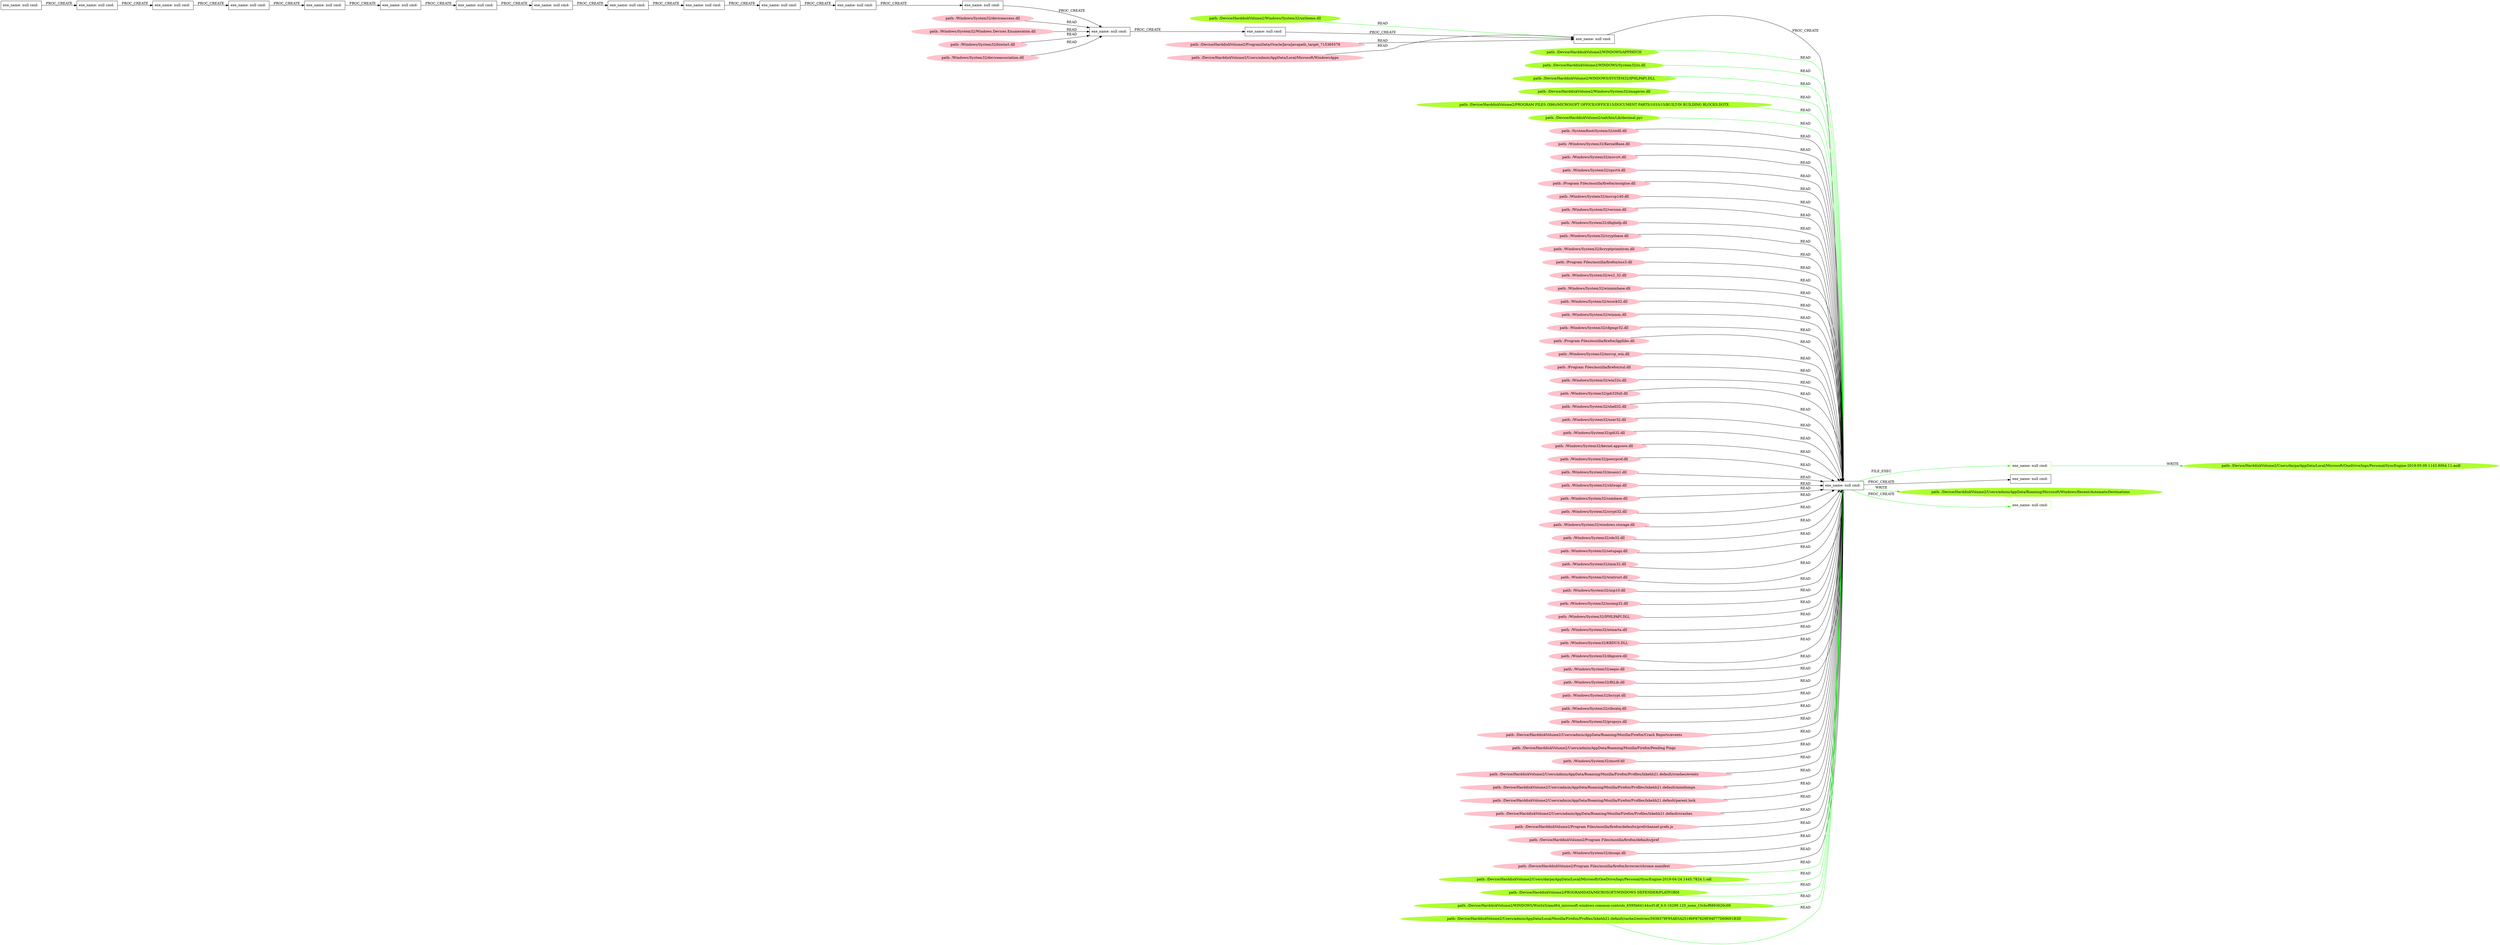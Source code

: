 digraph {
	rankdir=LR
	0 [label="exe_name: null cmd: " color=black shape=box style=solid]
	99 [label="exe_name: null cmd: " color=greenyellow shape=box style=solid]
	0 -> 99 [label=FILE_EXEC color=green]
	97 [label="path: /Device/HarddiskVolume2/Windows/System32/uxtheme.dll" color=greenyellow shape=oval style=filled]
	37 [label="exe_name: null cmd: " color=black shape=box style=solid]
	97 -> 37 [label=READ color=green]
	108 [label="path: /Device/HarddiskVolume2/WINDOWS/APPPATCH" color=greenyellow shape=oval style=filled]
	0 [label="exe_name: null cmd: " color=black shape=box style=solid]
	108 -> 0 [label=READ color=green]
	111 [label="path: /Device/HarddiskVolume2/WINDOWS/System32/ci.dll" color=greenyellow shape=oval style=filled]
	0 [label="exe_name: null cmd: " color=black shape=box style=solid]
	111 -> 0 [label=READ color=green]
	110 [label="path: /Device/HarddiskVolume2/WINDOWS/SYSTEM32/IPHLPAPI.DLL" color=greenyellow shape=oval style=filled]
	0 [label="exe_name: null cmd: " color=black shape=box style=solid]
	110 -> 0 [label=READ color=green]
	104 [label="path: /Device/HarddiskVolume2/Windows/System32/imageres.dll" color=greenyellow shape=oval style=filled]
	0 [label="exe_name: null cmd: " color=black shape=box style=solid]
	104 -> 0 [label=READ color=green]
	102 [label="path: /Device/HarddiskVolume2/PROGRAM FILES (X86)/MICROSOFT OFFICE/OFFICE15/DOCUMENT PARTS/1033/15/BUILT-IN BUILDING BLOCKS.DOTX" color=greenyellow shape=oval style=filled]
	0 [label="exe_name: null cmd: " color=black shape=box style=solid]
	102 -> 0 [label=READ color=green]
	112 [label="path: /Device/HarddiskVolume2/salt/bin/Lib/decimal.pyc" color=greenyellow shape=oval style=filled]
	0 [label="exe_name: null cmd: " color=black shape=box style=solid]
	112 -> 0 [label=READ color=green]
	83 [label="exe_name: null cmd: " color=black shape=box style=solid]
	80 [label="exe_name: null cmd: " color=black shape=box style=solid]
	83 -> 80 [label=PROC_CREATE color=black]
	80 [label="exe_name: null cmd: " color=black shape=box style=solid]
	78 [label="exe_name: null cmd: " color=black shape=box style=solid]
	80 -> 78 [label=PROC_CREATE color=black]
	78 [label="exe_name: null cmd: " color=black shape=box style=solid]
	76 [label="exe_name: null cmd: " color=black shape=box style=solid]
	78 -> 76 [label=PROC_CREATE color=black]
	76 [label="exe_name: null cmd: " color=black shape=box style=solid]
	75 [label="exe_name: null cmd: " color=black shape=box style=solid]
	76 -> 75 [label=PROC_CREATE color=black]
	75 [label="exe_name: null cmd: " color=black shape=box style=solid]
	62 [label="exe_name: null cmd: " color=black shape=box style=solid]
	75 -> 62 [label=PROC_CREATE color=black]
	62 [label="exe_name: null cmd: " color=black shape=box style=solid]
	60 [label="exe_name: null cmd: " color=black shape=box style=solid]
	62 -> 60 [label=PROC_CREATE color=black]
	60 [label="exe_name: null cmd: " color=black shape=box style=solid]
	58 [label="exe_name: null cmd: " color=black shape=box style=solid]
	60 -> 58 [label=PROC_CREATE color=black]
	58 [label="exe_name: null cmd: " color=black shape=box style=solid]
	56 [label="exe_name: null cmd: " color=black shape=box style=solid]
	58 -> 56 [label=PROC_CREATE color=black]
	56 [label="exe_name: null cmd: " color=black shape=box style=solid]
	55 [label="exe_name: null cmd: " color=black shape=box style=solid]
	56 -> 55 [label=PROC_CREATE color=black]
	55 [label="exe_name: null cmd: " color=black shape=box style=solid]
	39 [label="exe_name: null cmd: " color=black shape=box style=solid]
	55 -> 39 [label=PROC_CREATE color=black]
	39 [label="exe_name: null cmd: " color=black shape=box style=solid]
	36 [label="exe_name: null cmd: " color=black shape=box style=solid]
	39 -> 36 [label=PROC_CREATE color=black]
	36 [label="exe_name: null cmd: " color=black shape=box style=solid]
	11 [label="exe_name: null cmd: " color=black shape=box style=solid]
	36 -> 11 [label=PROC_CREATE color=black]
	11 [label="exe_name: null cmd: " color=black shape=box style=solid]
	9 [label="exe_name: null cmd: " color=black shape=box style=solid]
	11 -> 9 [label=PROC_CREATE color=black]
	32 [label="path: /Windows/System32/deviceaccess.dll" color=pink shape=oval style=filled]
	9 [label="exe_name: null cmd: " color=black shape=box style=solid]
	32 -> 9 [label=READ color=black]
	31 [label="path: /Windows/System32/Windows.Devices.Enumeration.dll" color=pink shape=oval style=filled]
	9 [label="exe_name: null cmd: " color=black shape=box style=solid]
	31 -> 9 [label=READ color=black]
	34 [label="path: /Windows/System32/biwinrt.dll" color=pink shape=oval style=filled]
	9 [label="exe_name: null cmd: " color=black shape=box style=solid]
	34 -> 9 [label=READ color=black]
	13 [label="path: /Windows/System32/deviceassociation.dll" color=pink shape=oval style=filled]
	9 [label="exe_name: null cmd: " color=black shape=box style=solid]
	13 -> 9 [label=READ color=black]
	9 [label="exe_name: null cmd: " color=black shape=box style=solid]
	85 [label="exe_name: null cmd: " color=black shape=box style=solid]
	9 -> 85 [label=PROC_CREATE color=black]
	85 [label="exe_name: null cmd: " color=black shape=box style=solid]
	37 [label="exe_name: null cmd: " color=black shape=box style=solid]
	85 -> 37 [label=PROC_CREATE color=black]
	6 [label="path: /Device/HarddiskVolume2/ProgramData/Oracle/Java/javapath_target_715365579" color=pink shape=oval style=filled]
	37 [label="exe_name: null cmd: " color=black shape=box style=solid]
	6 -> 37 [label=READ color=black]
	7 [label="path: /Device/HarddiskVolume2/Users/admin/AppData/Local/Microsoft/WindowsApps" color=pink shape=oval style=filled]
	37 [label="exe_name: null cmd: " color=black shape=box style=solid]
	7 -> 37 [label=READ color=black]
	37 [label="exe_name: null cmd: " color=black shape=box style=solid]
	0 [label="exe_name: null cmd: " color=black shape=box style=solid]
	37 -> 0 [label=PROC_CREATE color=black]
	93 [label="path: /SystemRoot/System32/ntdll.dll" color=pink shape=oval style=filled]
	0 [label="exe_name: null cmd: " color=black shape=box style=solid]
	93 -> 0 [label=READ color=black]
	94 [label="path: /Windows/System32/KernelBase.dll" color=pink shape=oval style=filled]
	0 [label="exe_name: null cmd: " color=black shape=box style=solid]
	94 -> 0 [label=READ color=black]
	48 [label="path: /Windows/System32/msvcrt.dll" color=pink shape=oval style=filled]
	0 [label="exe_name: null cmd: " color=black shape=box style=solid]
	48 -> 0 [label=READ color=black]
	21 [label="path: /Windows/System32/rpcrt4.dll" color=pink shape=oval style=filled]
	0 [label="exe_name: null cmd: " color=black shape=box style=solid]
	21 -> 0 [label=READ color=black]
	29 [label="path: /Program Files/mozilla/firefox/mozglue.dll" color=pink shape=oval style=filled]
	0 [label="exe_name: null cmd: " color=black shape=box style=solid]
	29 -> 0 [label=READ color=black]
	5 [label="path: /Windows/System32/msvcp140.dll" color=pink shape=oval style=filled]
	0 [label="exe_name: null cmd: " color=black shape=box style=solid]
	5 -> 0 [label=READ color=black]
	20 [label="path: /Windows/System32/version.dll" color=pink shape=oval style=filled]
	0 [label="exe_name: null cmd: " color=black shape=box style=solid]
	20 -> 0 [label=READ color=black]
	43 [label="path: /Windows/System32/dbghelp.dll" color=pink shape=oval style=filled]
	0 [label="exe_name: null cmd: " color=black shape=box style=solid]
	43 -> 0 [label=READ color=black]
	88 [label="path: /Windows/System32/cryptbase.dll" color=pink shape=oval style=filled]
	0 [label="exe_name: null cmd: " color=black shape=box style=solid]
	88 -> 0 [label=READ color=black]
	23 [label="path: /Windows/System32/bcryptprimitives.dll" color=pink shape=oval style=filled]
	0 [label="exe_name: null cmd: " color=black shape=box style=solid]
	23 -> 0 [label=READ color=black]
	64 [label="path: /Program Files/mozilla/firefox/nss3.dll" color=pink shape=oval style=filled]
	0 [label="exe_name: null cmd: " color=black shape=box style=solid]
	64 -> 0 [label=READ color=black]
	90 [label="path: /Windows/System32/ws2_32.dll" color=pink shape=oval style=filled]
	0 [label="exe_name: null cmd: " color=black shape=box style=solid]
	90 -> 0 [label=READ color=black]
	65 [label="path: /Windows/System32/winmmbase.dll" color=pink shape=oval style=filled]
	0 [label="exe_name: null cmd: " color=black shape=box style=solid]
	65 -> 0 [label=READ color=black]
	24 [label="path: /Windows/System32/wsock32.dll" color=pink shape=oval style=filled]
	0 [label="exe_name: null cmd: " color=black shape=box style=solid]
	24 -> 0 [label=READ color=black]
	28 [label="path: /Windows/System32/winmm.dll" color=pink shape=oval style=filled]
	0 [label="exe_name: null cmd: " color=black shape=box style=solid]
	28 -> 0 [label=READ color=black]
	27 [label="path: /Windows/System32/cfgmgr32.dll" color=pink shape=oval style=filled]
	0 [label="exe_name: null cmd: " color=black shape=box style=solid]
	27 -> 0 [label=READ color=black]
	45 [label="path: /Program Files/mozilla/firefox/lgpllibs.dll" color=pink shape=oval style=filled]
	0 [label="exe_name: null cmd: " color=black shape=box style=solid]
	45 -> 0 [label=READ color=black]
	46 [label="path: /Windows/System32/msvcp_win.dll" color=pink shape=oval style=filled]
	0 [label="exe_name: null cmd: " color=black shape=box style=solid]
	46 -> 0 [label=READ color=black]
	49 [label="path: /Program Files/mozilla/firefox/xul.dll" color=pink shape=oval style=filled]
	0 [label="exe_name: null cmd: " color=black shape=box style=solid]
	49 -> 0 [label=READ color=black]
	95 [label="path: /Windows/System32/win32u.dll" color=pink shape=oval style=filled]
	0 [label="exe_name: null cmd: " color=black shape=box style=solid]
	95 -> 0 [label=READ color=black]
	15 [label="path: /Windows/System32/gdi32full.dll" color=pink shape=oval style=filled]
	0 [label="exe_name: null cmd: " color=black shape=box style=solid]
	15 -> 0 [label=READ color=black]
	68 [label="path: /Windows/System32/shell32.dll" color=pink shape=oval style=filled]
	0 [label="exe_name: null cmd: " color=black shape=box style=solid]
	68 -> 0 [label=READ color=black]
	30 [label="path: /Windows/System32/user32.dll" color=pink shape=oval style=filled]
	0 [label="exe_name: null cmd: " color=black shape=box style=solid]
	30 -> 0 [label=READ color=black]
	79 [label="path: /Windows/System32/gdi32.dll" color=pink shape=oval style=filled]
	0 [label="exe_name: null cmd: " color=black shape=box style=solid]
	79 -> 0 [label=READ color=black]
	91 [label="path: /Windows/System32/kernel.appcore.dll" color=pink shape=oval style=filled]
	0 [label="exe_name: null cmd: " color=black shape=box style=solid]
	91 -> 0 [label=READ color=black]
	10 [label="path: /Windows/System32/powrprof.dll" color=pink shape=oval style=filled]
	0 [label="exe_name: null cmd: " color=black shape=box style=solid]
	10 -> 0 [label=READ color=black]
	19 [label="path: /Windows/System32/msasn1.dll" color=pink shape=oval style=filled]
	0 [label="exe_name: null cmd: " color=black shape=box style=solid]
	19 -> 0 [label=READ color=black]
	77 [label="path: /Windows/System32/shlwapi.dll" color=pink shape=oval style=filled]
	0 [label="exe_name: null cmd: " color=black shape=box style=solid]
	77 -> 0 [label=READ color=black]
	81 [label="path: /Windows/System32/combase.dll" color=pink shape=oval style=filled]
	0 [label="exe_name: null cmd: " color=black shape=box style=solid]
	81 -> 0 [label=READ color=black]
	82 [label="path: /Windows/System32/crypt32.dll" color=pink shape=oval style=filled]
	0 [label="exe_name: null cmd: " color=black shape=box style=solid]
	82 -> 0 [label=READ color=black]
	40 [label="path: /Windows/System32/windows.storage.dll" color=pink shape=oval style=filled]
	0 [label="exe_name: null cmd: " color=black shape=box style=solid]
	40 -> 0 [label=READ color=black]
	84 [label="path: /Windows/System32/ole32.dll" color=pink shape=oval style=filled]
	0 [label="exe_name: null cmd: " color=black shape=box style=solid]
	84 -> 0 [label=READ color=black]
	3 [label="path: /Windows/System32/setupapi.dll" color=pink shape=oval style=filled]
	0 [label="exe_name: null cmd: " color=black shape=box style=solid]
	3 -> 0 [label=READ color=black]
	67 [label="path: /Windows/System32/imm32.dll" color=pink shape=oval style=filled]
	0 [label="exe_name: null cmd: " color=black shape=box style=solid]
	67 -> 0 [label=READ color=black]
	35 [label="path: /Windows/System32/wintrust.dll" color=pink shape=oval style=filled]
	0 [label="exe_name: null cmd: " color=black shape=box style=solid]
	35 -> 0 [label=READ color=black]
	59 [label="path: /Windows/System32/usp10.dll" color=pink shape=oval style=filled]
	0 [label="exe_name: null cmd: " color=black shape=box style=solid]
	59 -> 0 [label=READ color=black]
	61 [label="path: /Windows/System32/msimg32.dll" color=pink shape=oval style=filled]
	0 [label="exe_name: null cmd: " color=black shape=box style=solid]
	61 -> 0 [label=READ color=black]
	53 [label="path: /Windows/System32/IPHLPAPI.DLL" color=pink shape=oval style=filled]
	0 [label="exe_name: null cmd: " color=black shape=box style=solid]
	53 -> 0 [label=READ color=black]
	47 [label="path: /Windows/System32/ntmarta.dll" color=pink shape=oval style=filled]
	0 [label="exe_name: null cmd: " color=black shape=box style=solid]
	47 -> 0 [label=READ color=black]
	38 [label="path: /Windows/System32/KBDUS.DLL" color=pink shape=oval style=filled]
	0 [label="exe_name: null cmd: " color=black shape=box style=solid]
	38 -> 0 [label=READ color=black]
	63 [label="path: /Windows/System32/dbgcore.dll" color=pink shape=oval style=filled]
	0 [label="exe_name: null cmd: " color=black shape=box style=solid]
	63 -> 0 [label=READ color=black]
	44 [label="path: /Windows/System32/aepic.dll" color=pink shape=oval style=filled]
	0 [label="exe_name: null cmd: " color=black shape=box style=solid]
	44 -> 0 [label=READ color=black]
	57 [label="path: /Windows/System32/fltLib.dll" color=pink shape=oval style=filled]
	0 [label="exe_name: null cmd: " color=black shape=box style=solid]
	57 -> 0 [label=READ color=black]
	14 [label="path: /Windows/System32/bcrypt.dll" color=pink shape=oval style=filled]
	0 [label="exe_name: null cmd: " color=black shape=box style=solid]
	14 -> 0 [label=READ color=black]
	86 [label="path: /Windows/System32/clbcatq.dll" color=pink shape=oval style=filled]
	0 [label="exe_name: null cmd: " color=black shape=box style=solid]
	86 -> 0 [label=READ color=black]
	12 [label="path: /Windows/System32/propsys.dll" color=pink shape=oval style=filled]
	0 [label="exe_name: null cmd: " color=black shape=box style=solid]
	12 -> 0 [label=READ color=black]
	71 [label="path: /Device/HarddiskVolume2/Users/admin/AppData/Roaming/Mozilla/Firefox/Crash Reports/events" color=pink shape=oval style=filled]
	0 [label="exe_name: null cmd: " color=black shape=box style=solid]
	71 -> 0 [label=READ color=black]
	41 [label="path: /Device/HarddiskVolume2/Users/admin/AppData/Roaming/Mozilla/Firefox/Pending Pings" color=pink shape=oval style=filled]
	0 [label="exe_name: null cmd: " color=black shape=box style=solid]
	41 -> 0 [label=READ color=black]
	66 [label="path: /Windows/System32/msctf.dll" color=pink shape=oval style=filled]
	0 [label="exe_name: null cmd: " color=black shape=box style=solid]
	66 -> 0 [label=READ color=black]
	51 [label="path: /Device/HarddiskVolume2/Users/admin/AppData/Roaming/Mozilla/Firefox/Profiles/lxkehh21.default/crashes/events" color=pink shape=oval style=filled]
	0 [label="exe_name: null cmd: " color=black shape=box style=solid]
	51 -> 0 [label=READ color=black]
	52 [label="path: /Device/HarddiskVolume2/Users/admin/AppData/Roaming/Mozilla/Firefox/Profiles/lxkehh21.default/minidumps" color=pink shape=oval style=filled]
	0 [label="exe_name: null cmd: " color=black shape=box style=solid]
	52 -> 0 [label=READ color=black]
	4 [label="path: /Device/HarddiskVolume2/Users/admin/AppData/Roaming/Mozilla/Firefox/Profiles/lxkehh21.default/parent.lock" color=pink shape=oval style=filled]
	0 [label="exe_name: null cmd: " color=black shape=box style=solid]
	4 -> 0 [label=READ color=black]
	42 [label="path: /Device/HarddiskVolume2/Users/admin/AppData/Roaming/Mozilla/Firefox/Profiles/lxkehh21.default/crashes" color=pink shape=oval style=filled]
	0 [label="exe_name: null cmd: " color=black shape=box style=solid]
	42 -> 0 [label=READ color=black]
	22 [label="path: /Device/HarddiskVolume2/Program Files/mozilla/firefox/defaults/pref/channel-prefs.js" color=pink shape=oval style=filled]
	0 [label="exe_name: null cmd: " color=black shape=box style=solid]
	22 -> 0 [label=READ color=black]
	33 [label="path: /Device/HarddiskVolume2/Program Files/mozilla/firefox/defaults/pref" color=pink shape=oval style=filled]
	0 [label="exe_name: null cmd: " color=black shape=box style=solid]
	33 -> 0 [label=READ color=black]
	18 [label="path: /Windows/System32/dnsapi.dll" color=pink shape=oval style=filled]
	0 [label="exe_name: null cmd: " color=black shape=box style=solid]
	18 -> 0 [label=READ color=black]
	54 [label="path: /Device/HarddiskVolume2/Program Files/mozilla/firefox/browser/chrome.manifest" color=pink shape=oval style=filled]
	0 [label="exe_name: null cmd: " color=black shape=box style=solid]
	54 -> 0 [label=READ color=black]
	0 [label="exe_name: null cmd: " color=black shape=box style=solid]
	1 [label="exe_name: null cmd: " color=black shape=box style=solid]
	0 -> 1 [label=PROC_CREATE color=black]
	101 [label="path: /Device/HarddiskVolume2/Users/darpa/AppData/Local/Microsoft/OneDrive/logs/Personal/SyncEngine-2019-04-24.1445.7824.1.odl" color=greenyellow shape=oval style=filled]
	0 [label="exe_name: null cmd: " color=black shape=box style=solid]
	101 -> 0 [label=READ color=green]
	109 [label="path: /Device/HarddiskVolume2/PROGRAMDATA/MICROSOFT/WINDOWS DEFENDER/PLATFORM" color=greenyellow shape=oval style=filled]
	0 [label="exe_name: null cmd: " color=black shape=box style=solid]
	109 -> 0 [label=READ color=green]
	103 [label="path: /Device/HarddiskVolume2/WINDOWS/WinSxS/amd64_microsoft.windows.common-controls_6595b64144ccf1df_6.0.16299.125_none_15cbcf8893620c09" color=greenyellow shape=oval style=filled]
	0 [label="exe_name: null cmd: " color=black shape=box style=solid]
	103 -> 0 [label=READ color=green]
	99 [label="exe_name: null cmd: " color=greenyellow shape=box style=solid]
	100 [label="path: /Device/HarddiskVolume2/Users/darpa/AppData/Local/Microsoft/OneDrive/logs/Personal/SyncEngine-2019-05-09.1143.8064.11.aodl" color=greenyellow shape=oval style=filled]
	99 -> 100 [label=WRITE color=green]
	54 [label="path: /Device/HarddiskVolume2/Program Files/mozilla/firefox/browser/chrome.manifest" color=pink shape=oval style=filled]
	0 [label="exe_name: null cmd: " color=black shape=box style=solid]
	54 -> 0 [label=READ color=green]
	0 [label="exe_name: null cmd: " color=black shape=box style=solid]
	105 [label="path: /Device/HarddiskVolume2/Users/admin/AppData/Roaming/Microsoft/Windows/Recent/AutomaticDestinations" color=greenyellow shape=oval style=filled]
	0 -> 105 [label=WRITE color=green]
	106 [label="path: /Device/HarddiskVolume2/Users/admin/AppData/Local/Mozilla/Firefox/Profiles/lxkehh21.default/cache2/entries/5938379F95AE0A25186F87829E94F77D69691B3D" color=greenyellow shape=oval style=filled]
	0 [label="exe_name: null cmd: " color=black shape=box style=solid]
	106 -> 0 [label=READ color=green]
	0 [label="exe_name: null cmd: " color=black shape=box style=solid]
	98 [label="exe_name: null cmd: " color=greenyellow shape=box style=solid]
	0 -> 98 [label=PROC_CREATE color=green]
}
